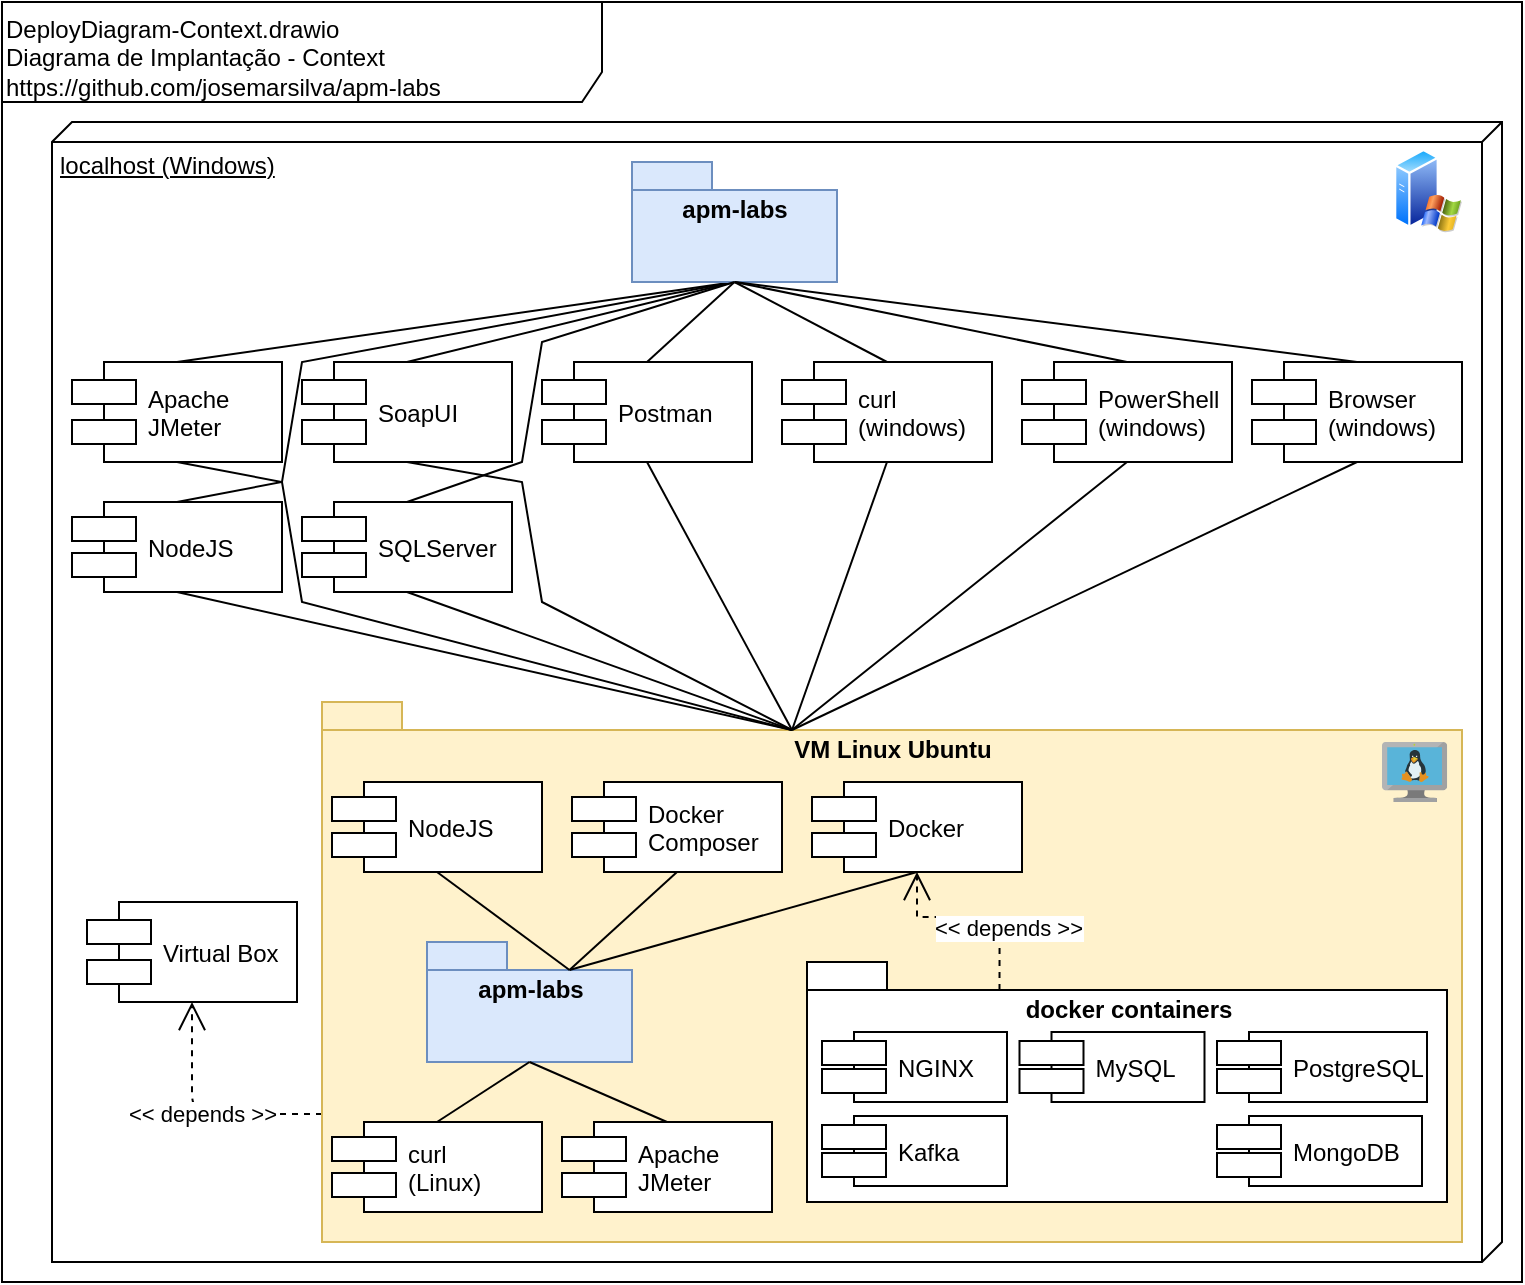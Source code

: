 <mxfile version="13.9.5" type="device"><diagram id="fMGpiNhVeqn0YMsLJxzh" name="Página-1"><mxGraphModel dx="868" dy="534" grid="1" gridSize="10" guides="1" tooltips="1" connect="1" arrows="1" fold="1" page="1" pageScale="1" pageWidth="827" pageHeight="1169" math="0" shadow="0"><root><mxCell id="0"/><mxCell id="1" parent="0"/><mxCell id="6OetropUeBoLzL2Sj7KS-1" value="DeployDiagram-Context.drawio&lt;br&gt;Diagrama de Implantação - Context&lt;br&gt;https://github.com/josemarsilva/apm-labs" style="shape=umlFrame;whiteSpace=wrap;html=1;width=300;height=50;verticalAlign=top;align=left;" parent="1" vertex="1"><mxGeometry x="10" y="10" width="760" height="640" as="geometry"/></mxCell><mxCell id="NNuIQbcpsFkkkyfnrant-1" value="localhost (Windows)" style="verticalAlign=top;align=left;spacingTop=8;spacingLeft=2;spacingRight=12;shape=cube;size=10;direction=south;fontStyle=4;html=1;" parent="1" vertex="1"><mxGeometry x="35" y="70" width="725" height="570" as="geometry"/></mxCell><mxCell id="NNuIQbcpsFkkkyfnrant-2" value="Virtual Box" style="shape=component;align=left;spacingLeft=36;" parent="1" vertex="1"><mxGeometry x="52.5" y="460" width="105" height="50" as="geometry"/></mxCell><mxCell id="NNuIQbcpsFkkkyfnrant-6" value="&amp;lt;&amp;lt; depends &amp;gt;&amp;gt;" style="endArrow=open;endSize=12;dashed=1;html=1;exitX=0;exitY=0;exitDx=0;exitDy=206;exitPerimeter=0;entryX=0.5;entryY=1;entryDx=0;entryDy=0;edgeStyle=orthogonalEdgeStyle;" parent="1" source="u4i4sLer-xebFeN4A04W-1" target="NNuIQbcpsFkkkyfnrant-2" edge="1"><mxGeometry width="160" relative="1" as="geometry"><mxPoint x="204.5" y="440" as="sourcePoint"/><mxPoint x="130.316" y="320" as="targetPoint"/></mxGeometry></mxCell><mxCell id="u4i4sLer-xebFeN4A04W-1" value="VM Linux Ubuntu" style="shape=folder;fontStyle=1;spacingTop=10;tabWidth=40;tabHeight=14;tabPosition=left;html=1;verticalAlign=top;fillColor=#fff2cc;strokeColor=#d6b656;" parent="1" vertex="1"><mxGeometry x="170" y="360" width="570" height="270" as="geometry"/></mxCell><mxCell id="u4i4sLer-xebFeN4A04W-2" value="NodeJS" style="shape=component;align=left;spacingLeft=36;" parent="1" vertex="1"><mxGeometry x="175" y="400" width="105" height="45" as="geometry"/></mxCell><mxCell id="u4i4sLer-xebFeN4A04W-3" value="Docker &#10;Composer" style="shape=component;align=left;spacingLeft=36;" parent="1" vertex="1"><mxGeometry x="295" y="400" width="105" height="45" as="geometry"/></mxCell><mxCell id="u4i4sLer-xebFeN4A04W-4" value="Docker" style="shape=component;align=left;spacingLeft=36;" parent="1" vertex="1"><mxGeometry x="415" y="400" width="105" height="45" as="geometry"/></mxCell><mxCell id="lmzbAawt70cSTU9aM-nK-1" value="apm-labs" style="shape=folder;fontStyle=1;spacingTop=10;tabWidth=40;tabHeight=14;tabPosition=left;html=1;verticalAlign=top;fillColor=#dae8fc;strokeColor=#6c8ebf;" parent="1" vertex="1"><mxGeometry x="222.5" y="480" width="102.5" height="60" as="geometry"/></mxCell><mxCell id="lmzbAawt70cSTU9aM-nK-3" value="" style="endArrow=none;startArrow=none;endFill=0;startFill=0;html=1;exitX=0.5;exitY=1;exitDx=0;exitDy=0;entryX=0;entryY=0;entryDx=71.25;entryDy=14;entryPerimeter=0;" parent="1" source="u4i4sLer-xebFeN4A04W-3" target="lmzbAawt70cSTU9aM-nK-1" edge="1"><mxGeometry width="160" relative="1" as="geometry"><mxPoint x="275" y="505" as="sourcePoint"/><mxPoint x="295" y="574" as="targetPoint"/></mxGeometry></mxCell><mxCell id="lmzbAawt70cSTU9aM-nK-4" value="" style="endArrow=none;startArrow=none;endFill=0;startFill=0;html=1;exitX=0.5;exitY=1;exitDx=0;exitDy=0;entryX=0;entryY=0;entryDx=71.25;entryDy=14;entryPerimeter=0;" parent="1" source="u4i4sLer-xebFeN4A04W-4" target="lmzbAawt70cSTU9aM-nK-1" edge="1"><mxGeometry width="160" relative="1" as="geometry"><mxPoint x="395" y="505" as="sourcePoint"/><mxPoint x="311.25" y="574" as="targetPoint"/></mxGeometry></mxCell><mxCell id="NNZBl5WkjfhokOAMAo1q-1" value="Apache&#10;JMeter" style="shape=component;align=left;spacingLeft=36;" parent="1" vertex="1"><mxGeometry x="45" y="190" width="105" height="50" as="geometry"/></mxCell><mxCell id="NNZBl5WkjfhokOAMAo1q-2" value="curl&#10;(Linux)" style="shape=component;align=left;spacingLeft=36;" parent="1" vertex="1"><mxGeometry x="175" y="570" width="105" height="45" as="geometry"/></mxCell><mxCell id="NNZBl5WkjfhokOAMAo1q-3" value="SoapUI" style="shape=component;align=left;spacingLeft=36;" parent="1" vertex="1"><mxGeometry x="160" y="190" width="105" height="50" as="geometry"/></mxCell><mxCell id="NNZBl5WkjfhokOAMAo1q-4" value="Apache&#10;JMeter" style="shape=component;align=left;spacingLeft=36;" parent="1" vertex="1"><mxGeometry x="290" y="570" width="105" height="45" as="geometry"/></mxCell><mxCell id="NNZBl5WkjfhokOAMAo1q-6" value="" style="endArrow=none;startArrow=none;endFill=0;startFill=0;html=1;exitX=0.5;exitY=1;exitDx=0;exitDy=0;entryX=0;entryY=0;entryDx=71.25;entryDy=14;entryPerimeter=0;rounded=0;" parent="1" source="u4i4sLer-xebFeN4A04W-2" target="lmzbAawt70cSTU9aM-nK-1" edge="1"><mxGeometry width="160" relative="1" as="geometry"><mxPoint x="395" y="505" as="sourcePoint"/><mxPoint x="303.75" y="554" as="targetPoint"/></mxGeometry></mxCell><mxCell id="NNZBl5WkjfhokOAMAo1q-7" value="" style="endArrow=none;startArrow=none;endFill=0;startFill=0;html=1;exitX=0.5;exitY=1;exitDx=0;exitDy=0;entryX=0.5;entryY=0;entryDx=0;entryDy=0;exitPerimeter=0;" parent="1" source="lmzbAawt70cSTU9aM-nK-1" target="NNZBl5WkjfhokOAMAo1q-2" edge="1"><mxGeometry width="160" relative="1" as="geometry"><mxPoint x="275" y="505" as="sourcePoint"/><mxPoint x="303.75" y="554" as="targetPoint"/></mxGeometry></mxCell><mxCell id="NNZBl5WkjfhokOAMAo1q-8" value="" style="endArrow=none;startArrow=none;endFill=0;startFill=0;html=1;entryX=0.5;entryY=0;entryDx=0;entryDy=0;exitX=0.5;exitY=1;exitDx=0;exitDy=0;exitPerimeter=0;" parent="1" source="lmzbAawt70cSTU9aM-nK-1" target="NNZBl5WkjfhokOAMAo1q-4" edge="1"><mxGeometry width="160" relative="1" as="geometry"><mxPoint x="283.75" y="600" as="sourcePoint"/><mxPoint x="275" y="650" as="targetPoint"/></mxGeometry></mxCell><mxCell id="NNZBl5WkjfhokOAMAo1q-9" value="curl&#10;(windows)" style="shape=component;align=left;spacingLeft=36;" parent="1" vertex="1"><mxGeometry x="400" y="190" width="105" height="50" as="geometry"/></mxCell><mxCell id="NNZBl5WkjfhokOAMAo1q-10" value="" style="endArrow=none;startArrow=none;endFill=0;startFill=0;html=1;exitX=0.5;exitY=1;exitDx=0;exitDy=0;entryX=0;entryY=0;entryDx=235;entryDy=14;entryPerimeter=0;rounded=0;" parent="1" source="NNZBl5WkjfhokOAMAo1q-1" target="u4i4sLer-xebFeN4A04W-1" edge="1"><mxGeometry width="160" relative="1" as="geometry"><mxPoint x="427.5" y="425" as="sourcePoint"/><mxPoint x="216.25" y="474" as="targetPoint"/><Array as="points"><mxPoint x="150" y="250"/><mxPoint x="160" y="310"/></Array></mxGeometry></mxCell><mxCell id="NNZBl5WkjfhokOAMAo1q-11" value="" style="endArrow=none;startArrow=none;endFill=0;startFill=0;html=1;exitX=0.5;exitY=1;exitDx=0;exitDy=0;entryX=0;entryY=0;entryDx=235;entryDy=14;entryPerimeter=0;rounded=0;" parent="1" source="NNZBl5WkjfhokOAMAo1q-3" target="u4i4sLer-xebFeN4A04W-1" edge="1"><mxGeometry width="160" relative="1" as="geometry"><mxPoint x="307.5" y="270" as="sourcePoint"/><mxPoint x="340" y="354" as="targetPoint"/><Array as="points"><mxPoint x="270" y="250"/><mxPoint x="280" y="310"/></Array></mxGeometry></mxCell><mxCell id="NNZBl5WkjfhokOAMAo1q-12" value="" style="endArrow=none;startArrow=none;endFill=0;startFill=0;html=1;exitX=0.5;exitY=1;exitDx=0;exitDy=0;entryX=0;entryY=0;entryDx=235;entryDy=14;entryPerimeter=0;rounded=0;" parent="1" source="NNZBl5WkjfhokOAMAo1q-9" target="u4i4sLer-xebFeN4A04W-1" edge="1"><mxGeometry width="160" relative="1" as="geometry"><mxPoint x="418.5" y="270" as="sourcePoint"/><mxPoint x="340" y="354" as="targetPoint"/></mxGeometry></mxCell><mxCell id="sU54DYiHVUZqzpJf_cmD-1" value="Postman" style="shape=component;align=left;spacingLeft=36;" parent="1" vertex="1"><mxGeometry x="280" y="190" width="105" height="50" as="geometry"/></mxCell><mxCell id="sU54DYiHVUZqzpJf_cmD-2" value="NodeJS" style="shape=component;align=left;spacingLeft=36;" parent="1" vertex="1"><mxGeometry x="45" y="260" width="105" height="45" as="geometry"/></mxCell><mxCell id="sU54DYiHVUZqzpJf_cmD-4" value="" style="endArrow=none;startArrow=none;endFill=0;startFill=0;html=1;exitX=0.5;exitY=0;exitDx=0;exitDy=0;entryX=0.5;entryY=1;entryDx=0;entryDy=0;entryPerimeter=0;rounded=0;" parent="1" source="sU54DYiHVUZqzpJf_cmD-2" target="sU54DYiHVUZqzpJf_cmD-12" edge="1"><mxGeometry width="160" relative="1" as="geometry"><mxPoint x="327.5" y="230" as="sourcePoint"/><mxPoint x="313.5" y="127" as="targetPoint"/><Array as="points"><mxPoint x="150" y="250"/><mxPoint x="160" y="190"/></Array></mxGeometry></mxCell><mxCell id="sU54DYiHVUZqzpJf_cmD-5" value="" style="endArrow=none;startArrow=none;endFill=0;startFill=0;html=1;exitX=0.5;exitY=0;exitDx=0;exitDy=0;entryX=0.5;entryY=1;entryDx=0;entryDy=0;entryPerimeter=0;rounded=0;" parent="1" source="NNZBl5WkjfhokOAMAo1q-1" target="sU54DYiHVUZqzpJf_cmD-12" edge="1"><mxGeometry width="160" relative="1" as="geometry"><mxPoint x="275" y="131" as="sourcePoint"/><mxPoint x="364.75" y="150" as="targetPoint"/></mxGeometry></mxCell><mxCell id="sU54DYiHVUZqzpJf_cmD-6" value="" style="endArrow=none;startArrow=none;endFill=0;startFill=0;html=1;exitX=0.5;exitY=0;exitDx=0;exitDy=0;entryX=0.5;entryY=1;entryDx=0;entryDy=0;entryPerimeter=0;rounded=0;" parent="1" source="NNZBl5WkjfhokOAMAo1q-3" target="sU54DYiHVUZqzpJf_cmD-12" edge="1"><mxGeometry width="160" relative="1" as="geometry"><mxPoint x="217.5" y="180" as="sourcePoint"/><mxPoint x="364.75" y="150" as="targetPoint"/></mxGeometry></mxCell><mxCell id="sU54DYiHVUZqzpJf_cmD-7" value="" style="endArrow=none;startArrow=none;endFill=0;startFill=0;html=1;exitX=0.5;exitY=0;exitDx=0;exitDy=0;entryX=0.5;entryY=1;entryDx=0;entryDy=0;entryPerimeter=0;rounded=0;" parent="1" source="sU54DYiHVUZqzpJf_cmD-1" target="sU54DYiHVUZqzpJf_cmD-12" edge="1"><mxGeometry width="160" relative="1" as="geometry"><mxPoint x="327.5" y="180" as="sourcePoint"/><mxPoint x="364.75" y="150" as="targetPoint"/></mxGeometry></mxCell><mxCell id="sU54DYiHVUZqzpJf_cmD-8" value="" style="endArrow=none;startArrow=none;endFill=0;startFill=0;html=1;exitX=0.5;exitY=0;exitDx=0;exitDy=0;entryX=0.5;entryY=1;entryDx=0;entryDy=0;entryPerimeter=0;rounded=0;" parent="1" source="NNZBl5WkjfhokOAMAo1q-9" target="sU54DYiHVUZqzpJf_cmD-12" edge="1"><mxGeometry width="160" relative="1" as="geometry"><mxPoint x="437.5" y="180" as="sourcePoint"/><mxPoint x="364.75" y="150" as="targetPoint"/></mxGeometry></mxCell><mxCell id="sU54DYiHVUZqzpJf_cmD-10" value="" style="aspect=fixed;perimeter=ellipsePerimeter;html=1;align=center;shadow=0;dashed=0;spacingTop=3;image;image=img/lib/active_directory/windows_server_2.svg;" parent="1" vertex="1"><mxGeometry x="706" y="83" width="34" height="42.5" as="geometry"/></mxCell><mxCell id="sU54DYiHVUZqzpJf_cmD-11" value="" style="aspect=fixed;html=1;points=[];align=center;image;fontSize=12;image=img/lib/mscae/VM_Linux.svg;" parent="1" vertex="1"><mxGeometry x="700" y="380" width="32.61" height="30" as="geometry"/></mxCell><mxCell id="sU54DYiHVUZqzpJf_cmD-12" value="apm-labs" style="shape=folder;fontStyle=1;spacingTop=10;tabWidth=40;tabHeight=14;tabPosition=left;html=1;verticalAlign=top;fillColor=#dae8fc;strokeColor=#6c8ebf;" parent="1" vertex="1"><mxGeometry x="325" y="90" width="102.5" height="60" as="geometry"/></mxCell><mxCell id="a4nkBv4AK6X5KvKQNP9X-1" value="PowerShell&#10;(windows)" style="shape=component;align=left;spacingLeft=36;" parent="1" vertex="1"><mxGeometry x="520" y="190" width="105" height="50" as="geometry"/></mxCell><mxCell id="a4nkBv4AK6X5KvKQNP9X-2" value="" style="endArrow=none;startArrow=none;endFill=0;startFill=0;html=1;exitX=0.5;exitY=0;exitDx=0;exitDy=0;entryX=0.5;entryY=1;entryDx=0;entryDy=0;entryPerimeter=0;rounded=0;" parent="1" source="a4nkBv4AK6X5KvKQNP9X-1" target="sU54DYiHVUZqzpJf_cmD-12" edge="1"><mxGeometry width="160" relative="1" as="geometry"><mxPoint x="442.5" y="200" as="sourcePoint"/><mxPoint x="386.25" y="160" as="targetPoint"/></mxGeometry></mxCell><mxCell id="a4nkBv4AK6X5KvKQNP9X-3" value="" style="endArrow=none;startArrow=none;endFill=0;startFill=0;html=1;exitX=0.5;exitY=1;exitDx=0;exitDy=0;entryX=0;entryY=0;entryDx=235;entryDy=14;entryPerimeter=0;rounded=0;" parent="1" source="a4nkBv4AK6X5KvKQNP9X-1" target="u4i4sLer-xebFeN4A04W-1" edge="1"><mxGeometry width="160" relative="1" as="geometry"><mxPoint x="442.5" y="250" as="sourcePoint"/><mxPoint x="420" y="304" as="targetPoint"/></mxGeometry></mxCell><mxCell id="a4nkBv4AK6X5KvKQNP9X-4" value="" style="endArrow=none;startArrow=none;endFill=0;startFill=0;html=1;exitX=0.5;exitY=1;exitDx=0;exitDy=0;entryX=0;entryY=0;entryDx=235;entryDy=14;entryPerimeter=0;rounded=0;" parent="1" source="sU54DYiHVUZqzpJf_cmD-1" target="u4i4sLer-xebFeN4A04W-1" edge="1"><mxGeometry width="160" relative="1" as="geometry"><mxPoint x="442.5" y="250" as="sourcePoint"/><mxPoint x="405" y="295" as="targetPoint"/></mxGeometry></mxCell><mxCell id="ZcF8zC_oKckUWxsgHeEG-1" value="Browser&#10;(windows)" style="shape=component;align=left;spacingLeft=36;" parent="1" vertex="1"><mxGeometry x="635" y="190" width="105" height="50" as="geometry"/></mxCell><mxCell id="ZcF8zC_oKckUWxsgHeEG-2" value="" style="endArrow=none;startArrow=none;endFill=0;startFill=0;html=1;exitX=0.5;exitY=0;exitDx=0;exitDy=0;entryX=0.5;entryY=1;entryDx=0;entryDy=0;entryPerimeter=0;rounded=0;" parent="1" source="ZcF8zC_oKckUWxsgHeEG-1" target="sU54DYiHVUZqzpJf_cmD-12" edge="1"><mxGeometry width="160" relative="1" as="geometry"><mxPoint x="552.5" y="200" as="sourcePoint"/><mxPoint x="386.25" y="160" as="targetPoint"/></mxGeometry></mxCell><mxCell id="ZcF8zC_oKckUWxsgHeEG-3" value="" style="endArrow=none;startArrow=none;endFill=0;startFill=0;html=1;exitX=0.5;exitY=1;exitDx=0;exitDy=0;entryX=0;entryY=0;entryDx=235;entryDy=14;entryPerimeter=0;rounded=0;" parent="1" source="ZcF8zC_oKckUWxsgHeEG-1" target="u4i4sLer-xebFeN4A04W-1" edge="1"><mxGeometry width="160" relative="1" as="geometry"><mxPoint x="552.5" y="250" as="sourcePoint"/><mxPoint x="420" y="304" as="targetPoint"/></mxGeometry></mxCell><mxCell id="_Cxifs8oZ3OsYneCd__j-1" value="SQLServer" style="shape=component;align=left;spacingLeft=36;" parent="1" vertex="1"><mxGeometry x="160" y="260" width="105" height="45" as="geometry"/></mxCell><mxCell id="_Cxifs8oZ3OsYneCd__j-2" value="" style="endArrow=none;startArrow=none;endFill=0;startFill=0;html=1;exitX=0.5;exitY=0;exitDx=0;exitDy=0;entryX=0.5;entryY=1;entryDx=0;entryDy=0;entryPerimeter=0;rounded=0;" parent="1" source="_Cxifs8oZ3OsYneCd__j-1" target="sU54DYiHVUZqzpJf_cmD-12" edge="1"><mxGeometry width="160" relative="1" as="geometry"><mxPoint x="107.5" y="270" as="sourcePoint"/><mxPoint x="386.25" y="160" as="targetPoint"/><Array as="points"><mxPoint x="270" y="240"/><mxPoint x="280" y="180"/></Array></mxGeometry></mxCell><mxCell id="_Cxifs8oZ3OsYneCd__j-3" value="" style="endArrow=none;startArrow=none;endFill=0;startFill=0;html=1;exitX=0.5;exitY=1;exitDx=0;exitDy=0;rounded=0;entryX=0;entryY=0;entryDx=235;entryDy=14;entryPerimeter=0;" parent="1" source="sU54DYiHVUZqzpJf_cmD-2" target="u4i4sLer-xebFeN4A04W-1" edge="1"><mxGeometry width="160" relative="1" as="geometry"><mxPoint x="107.5" y="250" as="sourcePoint"/><mxPoint x="420" y="370" as="targetPoint"/></mxGeometry></mxCell><mxCell id="_Cxifs8oZ3OsYneCd__j-4" value="" style="endArrow=none;startArrow=none;endFill=0;startFill=0;html=1;exitX=0.5;exitY=1;exitDx=0;exitDy=0;rounded=0;entryX=0;entryY=0;entryDx=235;entryDy=14;entryPerimeter=0;" parent="1" source="_Cxifs8oZ3OsYneCd__j-1" target="u4i4sLer-xebFeN4A04W-1" edge="1"><mxGeometry width="160" relative="1" as="geometry"><mxPoint x="107.5" y="315" as="sourcePoint"/><mxPoint x="427.5" y="384" as="targetPoint"/></mxGeometry></mxCell><mxCell id="dfZEoEb-a4fYvXqUNQwt-1" value="docker containers" style="shape=folder;fontStyle=1;spacingTop=10;tabWidth=40;tabHeight=14;tabPosition=left;html=1;verticalAlign=top;" vertex="1" parent="1"><mxGeometry x="412.5" y="490" width="320" height="120" as="geometry"/></mxCell><mxCell id="dfZEoEb-a4fYvXqUNQwt-2" value="&amp;lt;&amp;lt; depends &amp;gt;&amp;gt;" style="endArrow=open;endSize=12;dashed=1;html=1;exitX=0;exitY=0;exitDx=96.25;exitDy=14;exitPerimeter=0;edgeStyle=orthogonalEdgeStyle;rounded=0;" edge="1" parent="1" source="dfZEoEb-a4fYvXqUNQwt-1" target="u4i4sLer-xebFeN4A04W-4"><mxGeometry x="-0.369" y="-4" width="160" relative="1" as="geometry"><mxPoint x="180" y="576" as="sourcePoint"/><mxPoint x="115" y="520" as="targetPoint"/><mxPoint as="offset"/></mxGeometry></mxCell><mxCell id="dfZEoEb-a4fYvXqUNQwt-3" value="NGINX" style="shape=component;align=left;spacingLeft=36;" vertex="1" parent="1"><mxGeometry x="420" y="525" width="92.5" height="35" as="geometry"/></mxCell><mxCell id="dfZEoEb-a4fYvXqUNQwt-4" value="PostgreSQL" style="shape=component;align=left;spacingLeft=36;" vertex="1" parent="1"><mxGeometry x="617.5" y="525" width="105" height="35" as="geometry"/></mxCell><mxCell id="dfZEoEb-a4fYvXqUNQwt-5" value="MySQL" style="shape=component;align=left;spacingLeft=36;" vertex="1" parent="1"><mxGeometry x="518.75" y="525" width="92.5" height="35" as="geometry"/></mxCell><mxCell id="dfZEoEb-a4fYvXqUNQwt-6" value="Kafka" style="shape=component;align=left;spacingLeft=36;" vertex="1" parent="1"><mxGeometry x="420" y="567" width="92.5" height="35" as="geometry"/></mxCell><mxCell id="dfZEoEb-a4fYvXqUNQwt-7" value="MongoDB" style="shape=component;align=left;spacingLeft=36;" vertex="1" parent="1"><mxGeometry x="617.5" y="567" width="102.5" height="35" as="geometry"/></mxCell></root></mxGraphModel></diagram></mxfile>